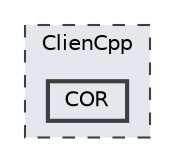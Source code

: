 digraph "ClienCpp/COR"
{
 // LATEX_PDF_SIZE
  bgcolor="transparent";
  edge [fontname=Helvetica,fontsize=10,labelfontname=Helvetica,labelfontsize=10];
  node [fontname=Helvetica,fontsize=10,shape=box,height=0.2,width=0.4];
  compound=true
  subgraph clusterdir_0d48befdad4a2188e508c4e6828f7c09 {
    graph [ bgcolor="#e4e8ed", pencolor="grey25", label="ClienCpp", fontname=Helvetica,fontsize=10 style="filled,dashed", URL="dir_0d48befdad4a2188e508c4e6828f7c09.html",tooltip=""]
  dir_887e86d84637017117ed6aac22628cf8 [label="COR", fillcolor="#e4e8ed", color="grey25", style="filled,bold", URL="dir_887e86d84637017117ed6aac22628cf8.html",tooltip=""];
  }
}
